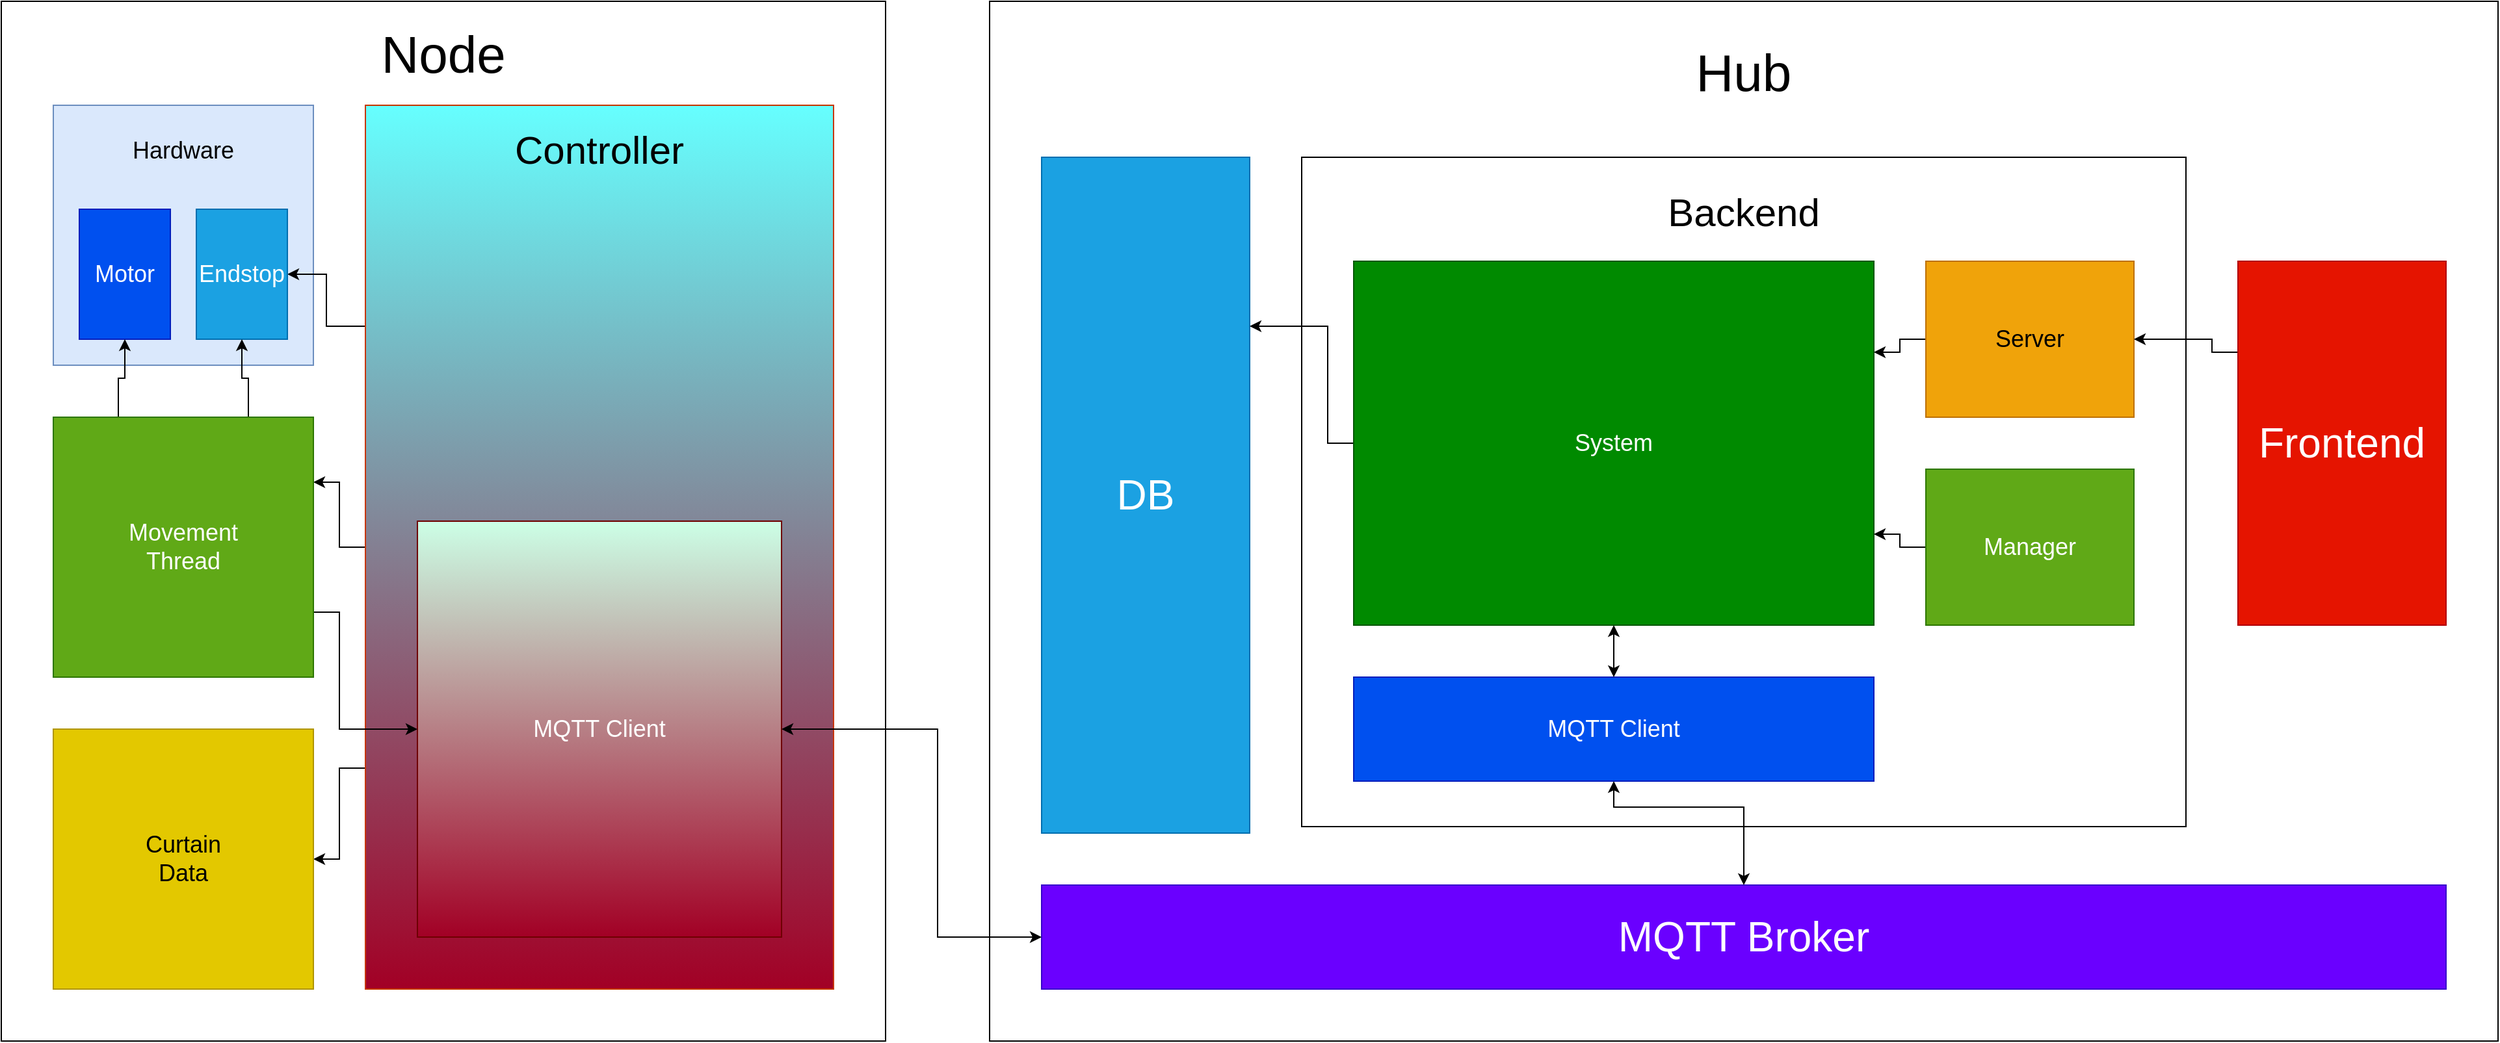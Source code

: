 <mxfile version="21.2.1" type="device">
  <diagram id="-0XSBVRjiPrgKGbRNEii" name="Page-1">
    <mxGraphModel dx="2937" dy="1037" grid="1" gridSize="10" guides="1" tooltips="1" connect="1" arrows="1" fold="1" page="1" pageScale="1" pageWidth="1100" pageHeight="850" math="0" shadow="0">
      <root>
        <mxCell id="0" />
        <mxCell id="1" parent="0" />
        <mxCell id="uSebuR8uI-QDN-vtXV9K-39" value="Node&lt;br&gt;&lt;br&gt;&lt;br&gt;&lt;br&gt;&lt;br&gt;&lt;br&gt;&lt;br&gt;&lt;br&gt;&lt;br&gt;&lt;br&gt;&lt;br&gt;&lt;br&gt;&lt;br&gt;&lt;br&gt;&lt;br&gt;&lt;br&gt;" style="rounded=0;whiteSpace=wrap;html=1;fontSize=40;" parent="1" vertex="1">
          <mxGeometry x="-970" y="25" width="680" height="800" as="geometry" />
        </mxCell>
        <mxCell id="uSebuR8uI-QDN-vtXV9K-38" value="&lt;font color=&quot;#000000&quot;&gt;Hardware&lt;br&gt;&lt;br&gt;&lt;br&gt;&lt;br&gt;&lt;br&gt;&lt;br&gt;&lt;br&gt;&lt;/font&gt;" style="rounded=0;whiteSpace=wrap;html=1;fontSize=18;fillColor=#dae8fc;strokeColor=#6c8ebf;" parent="1" vertex="1">
          <mxGeometry x="-930" y="105" width="200" height="200" as="geometry" />
        </mxCell>
        <mxCell id="uSebuR8uI-QDN-vtXV9K-49" style="edgeStyle=orthogonalEdgeStyle;rounded=0;orthogonalLoop=1;jettySize=auto;html=1;exitX=0;exitY=0.75;exitDx=0;exitDy=0;entryX=1;entryY=0.5;entryDx=0;entryDy=0;" parent="1" source="uSebuR8uI-QDN-vtXV9K-24" target="uSebuR8uI-QDN-vtXV9K-23" edge="1">
          <mxGeometry relative="1" as="geometry" />
        </mxCell>
        <mxCell id="uSebuR8uI-QDN-vtXV9K-50" style="edgeStyle=orthogonalEdgeStyle;rounded=0;orthogonalLoop=1;jettySize=auto;html=1;exitX=0;exitY=0.25;exitDx=0;exitDy=0;entryX=1;entryY=0.5;entryDx=0;entryDy=0;" parent="1" source="uSebuR8uI-QDN-vtXV9K-24" target="uSebuR8uI-QDN-vtXV9K-26" edge="1">
          <mxGeometry relative="1" as="geometry" />
        </mxCell>
        <mxCell id="uSebuR8uI-QDN-vtXV9K-52" style="edgeStyle=orthogonalEdgeStyle;rounded=0;orthogonalLoop=1;jettySize=auto;html=1;exitX=0;exitY=0.5;exitDx=0;exitDy=0;entryX=1;entryY=0.25;entryDx=0;entryDy=0;" parent="1" source="uSebuR8uI-QDN-vtXV9K-24" target="uSebuR8uI-QDN-vtXV9K-28" edge="1">
          <mxGeometry relative="1" as="geometry" />
        </mxCell>
        <mxCell id="uSebuR8uI-QDN-vtXV9K-24" value="&lt;font style=&quot;font-size: 30px;&quot;&gt;Controller&lt;br&gt;&lt;br&gt;&lt;br&gt;&lt;br&gt;&lt;br&gt;&lt;br&gt;&lt;br&gt;&lt;br&gt;&lt;br&gt;&lt;br&gt;&lt;br&gt;&lt;br&gt;&lt;br&gt;&lt;br&gt;&lt;br&gt;&lt;br&gt;&lt;br&gt;&lt;br&gt;&lt;/font&gt;" style="rounded=0;whiteSpace=wrap;html=1;fontSize=18;fillColor=#A20025;fontColor=#000000;strokeColor=#C73500;gradientColor=#66FFFF;gradientDirection=north;" parent="1" vertex="1">
          <mxGeometry x="-690" y="105" width="360" height="680" as="geometry" />
        </mxCell>
        <mxCell id="uSebuR8uI-QDN-vtXV9K-21" value="&lt;font style=&quot;&quot;&gt;&lt;font style=&quot;&quot;&gt;&lt;font style=&quot;font-size: 40px;&quot;&gt;Hub&lt;/font&gt;&lt;br&gt;&lt;/font&gt;&lt;br&gt;&lt;br&gt;&lt;br&gt;&lt;br&gt;&lt;br&gt;&lt;br&gt;&lt;br&gt;&lt;br&gt;&lt;br&gt;&lt;br&gt;&lt;br&gt;&lt;br&gt;&lt;br&gt;&lt;br&gt;&lt;br&gt;&lt;br&gt;&lt;br&gt;&lt;br&gt;&lt;br&gt;&lt;br&gt;&lt;br&gt;&lt;br&gt;&lt;br&gt;&lt;br&gt;&lt;br&gt;&lt;br&gt;&lt;br&gt;&lt;br&gt;&lt;br&gt;&lt;br&gt;&lt;br&gt;&lt;br&gt;&lt;br&gt;&lt;br&gt;&lt;br&gt;&lt;br&gt;&lt;br&gt;&lt;br&gt;&lt;br&gt;&lt;br&gt;&lt;br&gt;&lt;br&gt;&lt;br&gt;&lt;br&gt;&lt;br&gt;&lt;br&gt;&lt;br&gt;&lt;br&gt;&lt;/font&gt;" style="rounded=0;whiteSpace=wrap;html=1;" parent="1" vertex="1">
          <mxGeometry x="-210" y="25" width="1160" height="800" as="geometry" />
        </mxCell>
        <mxCell id="uSebuR8uI-QDN-vtXV9K-19" value="&lt;font style=&quot;font-size: 30px;&quot;&gt;Backend&lt;br&gt;&lt;br&gt;&lt;br&gt;&lt;br&gt;&lt;br&gt;&lt;br&gt;&lt;br&gt;&lt;br&gt;&lt;br&gt;&lt;br&gt;&lt;br&gt;&lt;br&gt;&lt;br&gt;&lt;/font&gt;" style="rounded=0;whiteSpace=wrap;html=1;" parent="1" vertex="1">
          <mxGeometry x="30" y="145" width="680" height="515" as="geometry" />
        </mxCell>
        <mxCell id="v-hBCDAlCnu_aI6ECuMW-2" value="&lt;font style=&quot;font-size: 32px;&quot;&gt;DB&lt;/font&gt;" style="rounded=0;whiteSpace=wrap;html=1;fillColor=#1ba1e2;fontColor=#ffffff;strokeColor=#006EAF;" parent="1" vertex="1">
          <mxGeometry x="-170" y="145" width="160" height="520" as="geometry" />
        </mxCell>
        <mxCell id="uSebuR8uI-QDN-vtXV9K-44" style="edgeStyle=orthogonalEdgeStyle;rounded=0;orthogonalLoop=1;jettySize=auto;html=1;exitX=0;exitY=0.5;exitDx=0;exitDy=0;entryX=1;entryY=0.25;entryDx=0;entryDy=0;" parent="1" source="v-hBCDAlCnu_aI6ECuMW-3" target="v-hBCDAlCnu_aI6ECuMW-2" edge="1">
          <mxGeometry relative="1" as="geometry">
            <Array as="points">
              <mxPoint x="50" y="365" />
              <mxPoint x="50" y="275" />
            </Array>
          </mxGeometry>
        </mxCell>
        <mxCell id="v-hBCDAlCnu_aI6ECuMW-3" value="&lt;font style=&quot;font-size: 18px;&quot;&gt;System&lt;/font&gt;" style="rounded=0;whiteSpace=wrap;html=1;fillColor=#008a00;strokeColor=#005700;fontColor=#ffffff;" parent="1" vertex="1">
          <mxGeometry x="70" y="225" width="400" height="280" as="geometry" />
        </mxCell>
        <mxCell id="uSebuR8uI-QDN-vtXV9K-42" style="edgeStyle=orthogonalEdgeStyle;rounded=0;orthogonalLoop=1;jettySize=auto;html=1;exitX=0;exitY=0.5;exitDx=0;exitDy=0;entryX=1;entryY=0.25;entryDx=0;entryDy=0;" parent="1" source="v-hBCDAlCnu_aI6ECuMW-6" target="v-hBCDAlCnu_aI6ECuMW-3" edge="1">
          <mxGeometry relative="1" as="geometry" />
        </mxCell>
        <mxCell id="v-hBCDAlCnu_aI6ECuMW-6" value="&lt;font style=&quot;font-size: 18px;&quot;&gt;Server&lt;/font&gt;" style="rounded=0;whiteSpace=wrap;html=1;fillColor=#f0a30a;strokeColor=#BD7000;fontColor=#000000;" parent="1" vertex="1">
          <mxGeometry x="510" y="225" width="160" height="120" as="geometry" />
        </mxCell>
        <mxCell id="uSebuR8uI-QDN-vtXV9K-41" style="edgeStyle=orthogonalEdgeStyle;rounded=0;orthogonalLoop=1;jettySize=auto;html=1;exitX=0;exitY=0.5;exitDx=0;exitDy=0;entryX=1;entryY=0.75;entryDx=0;entryDy=0;" parent="1" source="v-hBCDAlCnu_aI6ECuMW-7" target="v-hBCDAlCnu_aI6ECuMW-3" edge="1">
          <mxGeometry relative="1" as="geometry" />
        </mxCell>
        <mxCell id="v-hBCDAlCnu_aI6ECuMW-7" value="&lt;font style=&quot;font-size: 18px;&quot;&gt;Manager&lt;/font&gt;" style="rounded=0;whiteSpace=wrap;html=1;fillColor=#60a917;strokeColor=#2D7600;fontColor=#ffffff;" parent="1" vertex="1">
          <mxGeometry x="510" y="385" width="160" height="120" as="geometry" />
        </mxCell>
        <mxCell id="uSebuR8uI-QDN-vtXV9K-43" style="edgeStyle=orthogonalEdgeStyle;rounded=0;orthogonalLoop=1;jettySize=auto;html=1;exitX=0;exitY=0.25;exitDx=0;exitDy=0;entryX=1;entryY=0.5;entryDx=0;entryDy=0;" parent="1" source="bBCCTO8IeN6LDwdV3KIY-2" target="v-hBCDAlCnu_aI6ECuMW-6" edge="1">
          <mxGeometry relative="1" as="geometry">
            <Array as="points">
              <mxPoint x="730" y="295" />
              <mxPoint x="730" y="285" />
            </Array>
          </mxGeometry>
        </mxCell>
        <mxCell id="bBCCTO8IeN6LDwdV3KIY-2" value="Frontend" style="rounded=0;whiteSpace=wrap;html=1;fontSize=32;fillColor=#e51400;strokeColor=#B20000;fontColor=#ffffff;" parent="1" vertex="1">
          <mxGeometry x="750" y="225" width="160" height="280" as="geometry" />
        </mxCell>
        <mxCell id="uSebuR8uI-QDN-vtXV9K-1" value="&lt;font style=&quot;font-size: 32px;&quot;&gt;MQTT Broker&lt;/font&gt;" style="rounded=0;whiteSpace=wrap;html=1;fillColor=#6a00ff;fontColor=#ffffff;strokeColor=#3700CC;" parent="1" vertex="1">
          <mxGeometry x="-170" y="705" width="1080" height="80" as="geometry" />
        </mxCell>
        <mxCell id="uSebuR8uI-QDN-vtXV9K-4" value="&lt;font style=&quot;font-size: 18px;&quot;&gt;MQTT Client&lt;/font&gt;" style="rounded=0;whiteSpace=wrap;html=1;fillColor=#0050ef;strokeColor=#001DBC;fontColor=#ffffff;" parent="1" vertex="1">
          <mxGeometry x="70" y="545" width="400" height="80" as="geometry" />
        </mxCell>
        <mxCell id="uSebuR8uI-QDN-vtXV9K-22" value="&lt;font style=&quot;font-size: 18px;&quot;&gt;MQTT Client&lt;/font&gt;" style="rounded=0;whiteSpace=wrap;html=1;fillColor=#A20025;strokeColor=#6F0000;fontColor=#ffffff;gradientColor=#CCFFE6;gradientDirection=north;" parent="1" vertex="1">
          <mxGeometry x="-650" y="425" width="280" height="320" as="geometry" />
        </mxCell>
        <mxCell id="uSebuR8uI-QDN-vtXV9K-23" value="Curtain&lt;br&gt;Data" style="rounded=0;whiteSpace=wrap;html=1;fontSize=18;fillColor=#e3c800;fontColor=#000000;strokeColor=#B09500;" parent="1" vertex="1">
          <mxGeometry x="-930" y="585" width="200" height="200" as="geometry" />
        </mxCell>
        <mxCell id="uSebuR8uI-QDN-vtXV9K-25" value="Motor" style="rounded=0;whiteSpace=wrap;html=1;fontSize=18;fillColor=#0050ef;fontColor=#ffffff;strokeColor=#001DBC;" parent="1" vertex="1">
          <mxGeometry x="-910" y="185" width="70" height="100" as="geometry" />
        </mxCell>
        <mxCell id="uSebuR8uI-QDN-vtXV9K-26" value="Endstop" style="rounded=0;whiteSpace=wrap;html=1;fontSize=18;fillColor=#1ba1e2;fontColor=#ffffff;strokeColor=#006EAF;" parent="1" vertex="1">
          <mxGeometry x="-820" y="185" width="70" height="100" as="geometry" />
        </mxCell>
        <mxCell id="uSebuR8uI-QDN-vtXV9K-53" style="edgeStyle=orthogonalEdgeStyle;rounded=0;orthogonalLoop=1;jettySize=auto;html=1;exitX=1;exitY=0.75;exitDx=0;exitDy=0;entryX=0;entryY=0.5;entryDx=0;entryDy=0;" parent="1" source="uSebuR8uI-QDN-vtXV9K-28" target="uSebuR8uI-QDN-vtXV9K-22" edge="1">
          <mxGeometry relative="1" as="geometry">
            <Array as="points">
              <mxPoint x="-710" y="495" />
              <mxPoint x="-710" y="585" />
            </Array>
          </mxGeometry>
        </mxCell>
        <mxCell id="uSebuR8uI-QDN-vtXV9K-54" style="edgeStyle=orthogonalEdgeStyle;rounded=0;orthogonalLoop=1;jettySize=auto;html=1;exitX=0.75;exitY=0;exitDx=0;exitDy=0;entryX=0.5;entryY=1;entryDx=0;entryDy=0;" parent="1" source="uSebuR8uI-QDN-vtXV9K-28" target="uSebuR8uI-QDN-vtXV9K-26" edge="1">
          <mxGeometry relative="1" as="geometry" />
        </mxCell>
        <mxCell id="uSebuR8uI-QDN-vtXV9K-55" style="edgeStyle=orthogonalEdgeStyle;rounded=0;orthogonalLoop=1;jettySize=auto;html=1;exitX=0.25;exitY=0;exitDx=0;exitDy=0;entryX=0.5;entryY=1;entryDx=0;entryDy=0;" parent="1" source="uSebuR8uI-QDN-vtXV9K-28" target="uSebuR8uI-QDN-vtXV9K-25" edge="1">
          <mxGeometry relative="1" as="geometry" />
        </mxCell>
        <mxCell id="uSebuR8uI-QDN-vtXV9K-28" value="Movement&lt;br&gt;Thread" style="rounded=0;whiteSpace=wrap;html=1;fontSize=18;fillColor=#60a917;fontColor=#ffffff;strokeColor=#2D7600;" parent="1" vertex="1">
          <mxGeometry x="-930" y="345" width="200" height="200" as="geometry" />
        </mxCell>
        <mxCell id="uSebuR8uI-QDN-vtXV9K-46" value="" style="endArrow=classic;startArrow=classic;html=1;rounded=0;entryX=0.5;entryY=1;entryDx=0;entryDy=0;exitX=0.5;exitY=0;exitDx=0;exitDy=0;" parent="1" source="uSebuR8uI-QDN-vtXV9K-4" target="v-hBCDAlCnu_aI6ECuMW-3" edge="1">
          <mxGeometry width="50" height="50" relative="1" as="geometry">
            <mxPoint x="-20" y="415" as="sourcePoint" />
            <mxPoint x="30" y="365" as="targetPoint" />
          </mxGeometry>
        </mxCell>
        <mxCell id="uSebuR8uI-QDN-vtXV9K-47" value="" style="endArrow=classic;startArrow=classic;html=1;rounded=0;entryX=0.5;entryY=1;entryDx=0;entryDy=0;exitX=0.5;exitY=0;exitDx=0;exitDy=0;edgeStyle=orthogonalEdgeStyle;" parent="1" source="uSebuR8uI-QDN-vtXV9K-1" target="uSebuR8uI-QDN-vtXV9K-4" edge="1">
          <mxGeometry width="50" height="50" relative="1" as="geometry">
            <mxPoint x="-20" y="415" as="sourcePoint" />
            <mxPoint x="30" y="365" as="targetPoint" />
            <Array as="points">
              <mxPoint x="370" y="645" />
              <mxPoint x="270" y="645" />
            </Array>
          </mxGeometry>
        </mxCell>
        <mxCell id="uSebuR8uI-QDN-vtXV9K-48" value="" style="endArrow=classic;startArrow=classic;html=1;rounded=0;exitX=1;exitY=0.5;exitDx=0;exitDy=0;entryX=0;entryY=0.5;entryDx=0;entryDy=0;edgeStyle=orthogonalEdgeStyle;" parent="1" source="uSebuR8uI-QDN-vtXV9K-22" target="uSebuR8uI-QDN-vtXV9K-1" edge="1">
          <mxGeometry width="50" height="50" relative="1" as="geometry">
            <mxPoint x="-20" y="415" as="sourcePoint" />
            <mxPoint x="30" y="365" as="targetPoint" />
            <Array as="points">
              <mxPoint x="-250" y="585" />
              <mxPoint x="-250" y="745" />
            </Array>
          </mxGeometry>
        </mxCell>
      </root>
    </mxGraphModel>
  </diagram>
</mxfile>
